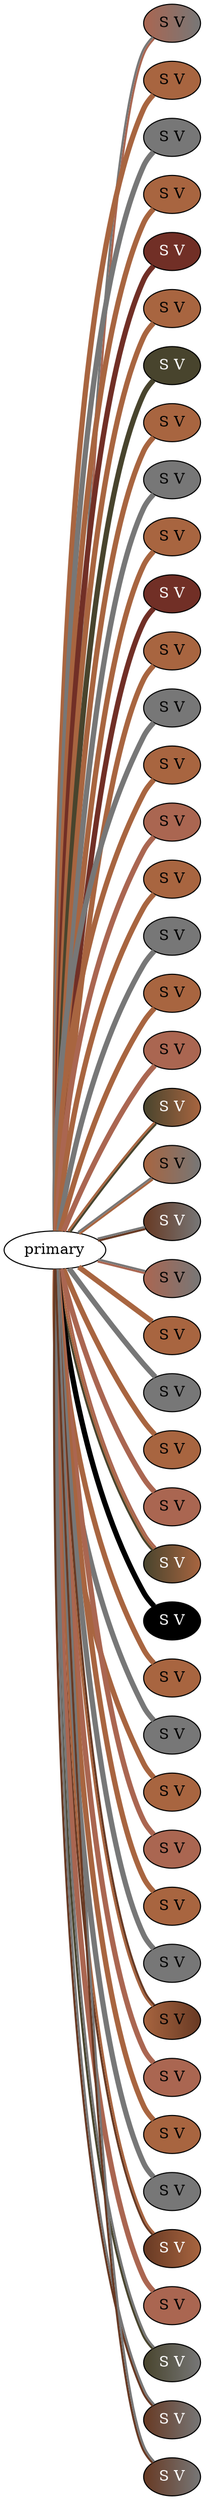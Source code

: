 graph {
 graph [rankdir=LR]
"1" [qtype="pendant_node", pendant_colors="#AA6651:#777777", pendant_ply="S", pendant_attach="V", pendant_length="38.0", label="S V", style=filled, fillcolor="#AA6651:#777777", fontcolor="#000000"]
"primary" -- "1" [qtype="pendant_link",penwidth=2,color="#AA6651:#777777"]
"2" [qtype="pendant_node", pendant_colors="#A86540", pendant_ply="S", pendant_attach="V", pendant_length="42.0", label="S V", style=filled, fillcolor="#A86540", fontcolor="#000000"]
"primary" -- "2" [qtype="pendant_link",penwidth=5,color="#A86540"]
"3" [qtype="pendant_node", pendant_colors="#777777", pendant_ply="S", pendant_attach="V", pendant_length="51.0", label="S V", style=filled, fillcolor="#777777", fontcolor="#000000"]
"primary" -- "3" [qtype="pendant_link",penwidth=5,color="#777777"]
"4" [qtype="pendant_node", pendant_colors="#A86540", pendant_ply="S", pendant_attach="V", pendant_length="39.5", label="S V", style=filled, fillcolor="#A86540", fontcolor="#000000"]
"primary" -- "4" [qtype="pendant_link",penwidth=5,color="#A86540"]
"5" [qtype="pendant_node", pendant_colors="#712F26", pendant_ply="S", pendant_attach="V", pendant_length="40.0", label="S V", style=filled, fillcolor="#712F26", fontcolor="#ffffff"]
"primary" -- "5" [qtype="pendant_link",penwidth=5,color="#712F26"]
"6" [qtype="pendant_node", pendant_colors="#A86540", pendant_ply="S", pendant_attach="V", pendant_length="41.5", label="S V", style=filled, fillcolor="#A86540", fontcolor="#000000"]
"primary" -- "6" [qtype="pendant_link",penwidth=5,color="#A86540"]
"7" [qtype="pendant_node", pendant_colors="#48442D", pendant_ply="S", pendant_attach="V", pendant_length="36.0", label="S V", style=filled, fillcolor="#48442D", fontcolor="#ffffff"]
"primary" -- "7" [qtype="pendant_link",penwidth=5,color="#48442D"]
"8" [qtype="pendant_node", pendant_colors="#A86540", pendant_ply="S", pendant_attach="V", pendant_length="40.0", label="S V", style=filled, fillcolor="#A86540", fontcolor="#000000"]
"primary" -- "8" [qtype="pendant_link",penwidth=5,color="#A86540"]
"9" [qtype="pendant_node", pendant_colors="#777777", pendant_ply="S", pendant_attach="V", pendant_length="50.0", label="S V", style=filled, fillcolor="#777777", fontcolor="#000000"]
"primary" -- "9" [qtype="pendant_link",penwidth=5,color="#777777"]
"10" [qtype="pendant_node", pendant_colors="#A86540", pendant_ply="S", pendant_attach="V", pendant_length="38.0", label="S V", style=filled, fillcolor="#A86540", fontcolor="#000000"]
"primary" -- "10" [qtype="pendant_link",penwidth=5,color="#A86540"]
"11" [qtype="pendant_node", pendant_colors="#712F26", pendant_ply="S", pendant_attach="V", pendant_length="34.0", label="S V", style=filled, fillcolor="#712F26", fontcolor="#ffffff"]
"primary" -- "11" [qtype="pendant_link",penwidth=5,color="#712F26"]
"12" [qtype="pendant_node", pendant_colors="#A86540", pendant_ply="S", pendant_attach="V", pendant_length="42.0", label="S V", style=filled, fillcolor="#A86540", fontcolor="#000000"]
"primary" -- "12" [qtype="pendant_link",penwidth=5,color="#A86540"]
"13" [qtype="pendant_node", pendant_colors="#777777", pendant_ply="S", pendant_attach="V", pendant_length="57.0", label="S V", style=filled, fillcolor="#777777", fontcolor="#000000"]
"primary" -- "13" [qtype="pendant_link",penwidth=5,color="#777777"]
"14" [qtype="pendant_node", pendant_colors="#A86540", pendant_ply="S", pendant_attach="V", pendant_length="37.5", label="S V", style=filled, fillcolor="#A86540", fontcolor="#000000"]
"primary" -- "14" [qtype="pendant_link",penwidth=5,color="#A86540"]
"15" [qtype="pendant_node", pendant_colors="#AA6651", pendant_ply="S", pendant_attach="V", pendant_length="39.0", label="S V", style=filled, fillcolor="#AA6651", fontcolor="#000000"]
"primary" -- "15" [qtype="pendant_link",penwidth=5,color="#AA6651"]
"16" [qtype="pendant_node", pendant_colors="#A86540", pendant_ply="S", pendant_attach="V", pendant_length="41.5", label="S V", style=filled, fillcolor="#A86540", fontcolor="#000000"]
"primary" -- "16" [qtype="pendant_link",penwidth=5,color="#A86540"]
"17" [qtype="pendant_node", pendant_colors="#777777", pendant_ply="S", pendant_attach="V", pendant_length="54.0", label="S V", style=filled, fillcolor="#777777", fontcolor="#000000"]
"primary" -- "17" [qtype="pendant_link",penwidth=5,color="#777777"]
"18" [qtype="pendant_node", pendant_colors="#A86540", pendant_ply="S", pendant_attach="V", pendant_length="38.5", label="S V", style=filled, fillcolor="#A86540", fontcolor="#000000"]
"primary" -- "18" [qtype="pendant_link",penwidth=5,color="#A86540"]
"19" [qtype="pendant_node", pendant_colors="#AA6651", pendant_ply="S", pendant_attach="V", pendant_length="40.5", label="S V", style=filled, fillcolor="#AA6651", fontcolor="#000000"]
"primary" -- "19" [qtype="pendant_link",penwidth=5,color="#AA6651"]
"20" [qtype="pendant_node", pendant_colors="#48442D:#A86540", pendant_ply="S", pendant_attach="V", pendant_length="41.0", label="S V", style=filled, fillcolor="#48442D:#A86540", fontcolor="#ffffff"]
"primary" -- "20" [qtype="pendant_link",penwidth=2,color="#48442D:#A86540"]
"21" [qtype="pendant_node", pendant_colors="#A86540:#777777", pendant_ply="S", pendant_attach="V", pendant_length="40.0", label="S V", style=filled, fillcolor="#A86540:#777777", fontcolor="#000000"]
"primary" -- "21" [qtype="pendant_link",penwidth=2,color="#A86540:#777777"]
"22" [qtype="pendant_node", pendant_colors="#673923:#777777", pendant_ply="S", pendant_attach="V", pendant_length="41.0", label="S V", style=filled, fillcolor="#673923:#777777", fontcolor="#ffffff"]
"primary" -- "22" [qtype="pendant_link",penwidth=2,color="#673923:#777777"]
"23" [qtype="pendant_node", pendant_colors="#AA6651:#777777", pendant_ply="S", pendant_attach="V", pendant_length="49.0", label="S V", style=filled, fillcolor="#AA6651:#777777", fontcolor="#000000"]
"primary" -- "23" [qtype="pendant_link",penwidth=2,color="#AA6651:#777777"]
"24" [qtype="pendant_node", pendant_colors="#A86540", pendant_ply="S", pendant_attach="V", pendant_length="40.5", label="S V", style=filled, fillcolor="#A86540", fontcolor="#000000"]
"primary" -- "24" [qtype="pendant_link",penwidth=5,color="#A86540"]
"25" [qtype="pendant_node", pendant_colors="#777777", pendant_ply="S", pendant_attach="V", pendant_length="54.0", label="S V", style=filled, fillcolor="#777777", fontcolor="#000000"]
"primary" -- "25" [qtype="pendant_link",penwidth=5,color="#777777"]
"26" [qtype="pendant_node", pendant_colors="#A86540", pendant_ply="S", pendant_attach="V", pendant_length="38.5", label="S V", style=filled, fillcolor="#A86540", fontcolor="#000000"]
"primary" -- "26" [qtype="pendant_link",penwidth=5,color="#A86540"]
"27" [qtype="pendant_node", pendant_colors="#AA6651", pendant_ply="S", pendant_attach="V", pendant_length="42.0", label="S V", style=filled, fillcolor="#AA6651", fontcolor="#000000"]
"primary" -- "27" [qtype="pendant_link",penwidth=5,color="#AA6651"]
"28" [qtype="pendant_node", pendant_colors="#48442D:#A86540:#AA6651", pendant_ply="S", pendant_attach="V", pendant_length="43.5", label="S V", style=filled, fillcolor="#48442D:#A86540:#AA6651", fontcolor="#ffffff"]
"primary" -- "28" [qtype="pendant_link",penwidth=2,color="#48442D:#A86540:#AA6651"]
"29" [qtype="pendant_node", pendant_colors="#000000", pendant_ply="S", pendant_attach="V", pendant_length="40.0", label="S V", style=filled, fillcolor="#000000", fontcolor="#ffffff"]
"primary" -- "29" [qtype="pendant_link",penwidth=5,color="#000000"]
"30" [qtype="pendant_node", pendant_colors="#A86540", pendant_ply="S", pendant_attach="V", pendant_length="42.5", label="S V", style=filled, fillcolor="#A86540", fontcolor="#000000"]
"primary" -- "30" [qtype="pendant_link",penwidth=5,color="#A86540"]
"31" [qtype="pendant_node", pendant_colors="#777777", pendant_ply="S", pendant_attach="V", pendant_length="50.0", label="S V", style=filled, fillcolor="#777777", fontcolor="#000000"]
"primary" -- "31" [qtype="pendant_link",penwidth=5,color="#777777"]
"32" [qtype="pendant_node", pendant_colors="#A86540", pendant_ply="S", pendant_attach="V", pendant_length="38.5", label="S V", style=filled, fillcolor="#A86540", fontcolor="#000000"]
"primary" -- "32" [qtype="pendant_link",penwidth=5,color="#A86540"]
"33" [qtype="pendant_node", pendant_colors="#AA6651", pendant_ply="S", pendant_attach="V", pendant_length="41.0", label="S V", style=filled, fillcolor="#AA6651", fontcolor="#000000"]
"primary" -- "33" [qtype="pendant_link",penwidth=5,color="#AA6651"]
"34" [qtype="pendant_node", pendant_colors="#A86540", pendant_ply="S", pendant_attach="V", pendant_length="41.5", label="S V", style=filled, fillcolor="#A86540", fontcolor="#000000"]
"primary" -- "34" [qtype="pendant_link",penwidth=5,color="#A86540"]
"35" [qtype="pendant_node", pendant_colors="#777777", pendant_ply="S", pendant_attach="V", pendant_length="40.5", label="S V", style=filled, fillcolor="#777777", fontcolor="#000000"]
"primary" -- "35" [qtype="pendant_link",penwidth=5,color="#777777"]
"36" [qtype="pendant_node", pendant_colors="#A86540:#673923", pendant_ply="S", pendant_attach="V", pendant_length="40.0", label="S V", style=filled, fillcolor="#A86540:#673923", fontcolor="#000000"]
"primary" -- "36" [qtype="pendant_link",penwidth=2,color="#A86540:#673923"]
"37" [qtype="pendant_node", pendant_colors="#AA6651", pendant_ply="S", pendant_attach="V", pendant_length="40.0", label="S V", style=filled, fillcolor="#AA6651", fontcolor="#000000"]
"primary" -- "37" [qtype="pendant_link",penwidth=5,color="#AA6651"]
"38" [qtype="pendant_node", pendant_colors="#A86540", pendant_ply="S", pendant_attach="V", pendant_length="40.0", label="S V", style=filled, fillcolor="#A86540", fontcolor="#000000"]
"primary" -- "38" [qtype="pendant_link",penwidth=5,color="#A86540"]
"39" [qtype="pendant_node", pendant_colors="#777777", pendant_ply="S", pendant_attach="V", pendant_length="41.0", label="S V", style=filled, fillcolor="#777777", fontcolor="#000000"]
"primary" -- "39" [qtype="pendant_link",penwidth=5,color="#777777"]
"40" [qtype="pendant_node", pendant_colors="#673923:#A86540", pendant_ply="S", pendant_attach="V", pendant_length="40.5", label="S V", style=filled, fillcolor="#673923:#A86540", fontcolor="#ffffff"]
"primary" -- "40" [qtype="pendant_link",penwidth=2,color="#673923:#A86540"]
"41" [qtype="pendant_node", pendant_colors="#AA6651", pendant_ply="S", pendant_attach="V", pendant_length="40.5", label="S V", style=filled, fillcolor="#AA6651", fontcolor="#000000"]
"primary" -- "41" [qtype="pendant_link",penwidth=5,color="#AA6651"]
"42" [qtype="pendant_node", pendant_colors="#48442D:#777777", pendant_ply="S", pendant_attach="V", pendant_length="37.0", label="S V", style=filled, fillcolor="#48442D:#777777", fontcolor="#ffffff"]
"primary" -- "42" [qtype="pendant_link",penwidth=2,color="#48442D:#777777"]
"43" [qtype="pendant_node", pendant_colors="#673923:#777777", pendant_ply="S", pendant_attach="V", pendant_length="42.0", label="S V", style=filled, fillcolor="#673923:#777777", fontcolor="#ffffff"]
"primary" -- "43" [qtype="pendant_link",penwidth=2,color="#673923:#777777"]
"44" [qtype="pendant_node", pendant_colors="#673923:#777777", pendant_ply="S", pendant_attach="V", pendant_length="43.0", label="S V", style=filled, fillcolor="#673923:#777777", fontcolor="#ffffff"]
"primary" -- "44" [qtype="pendant_link",penwidth=2,color="#673923:#777777"]
}
